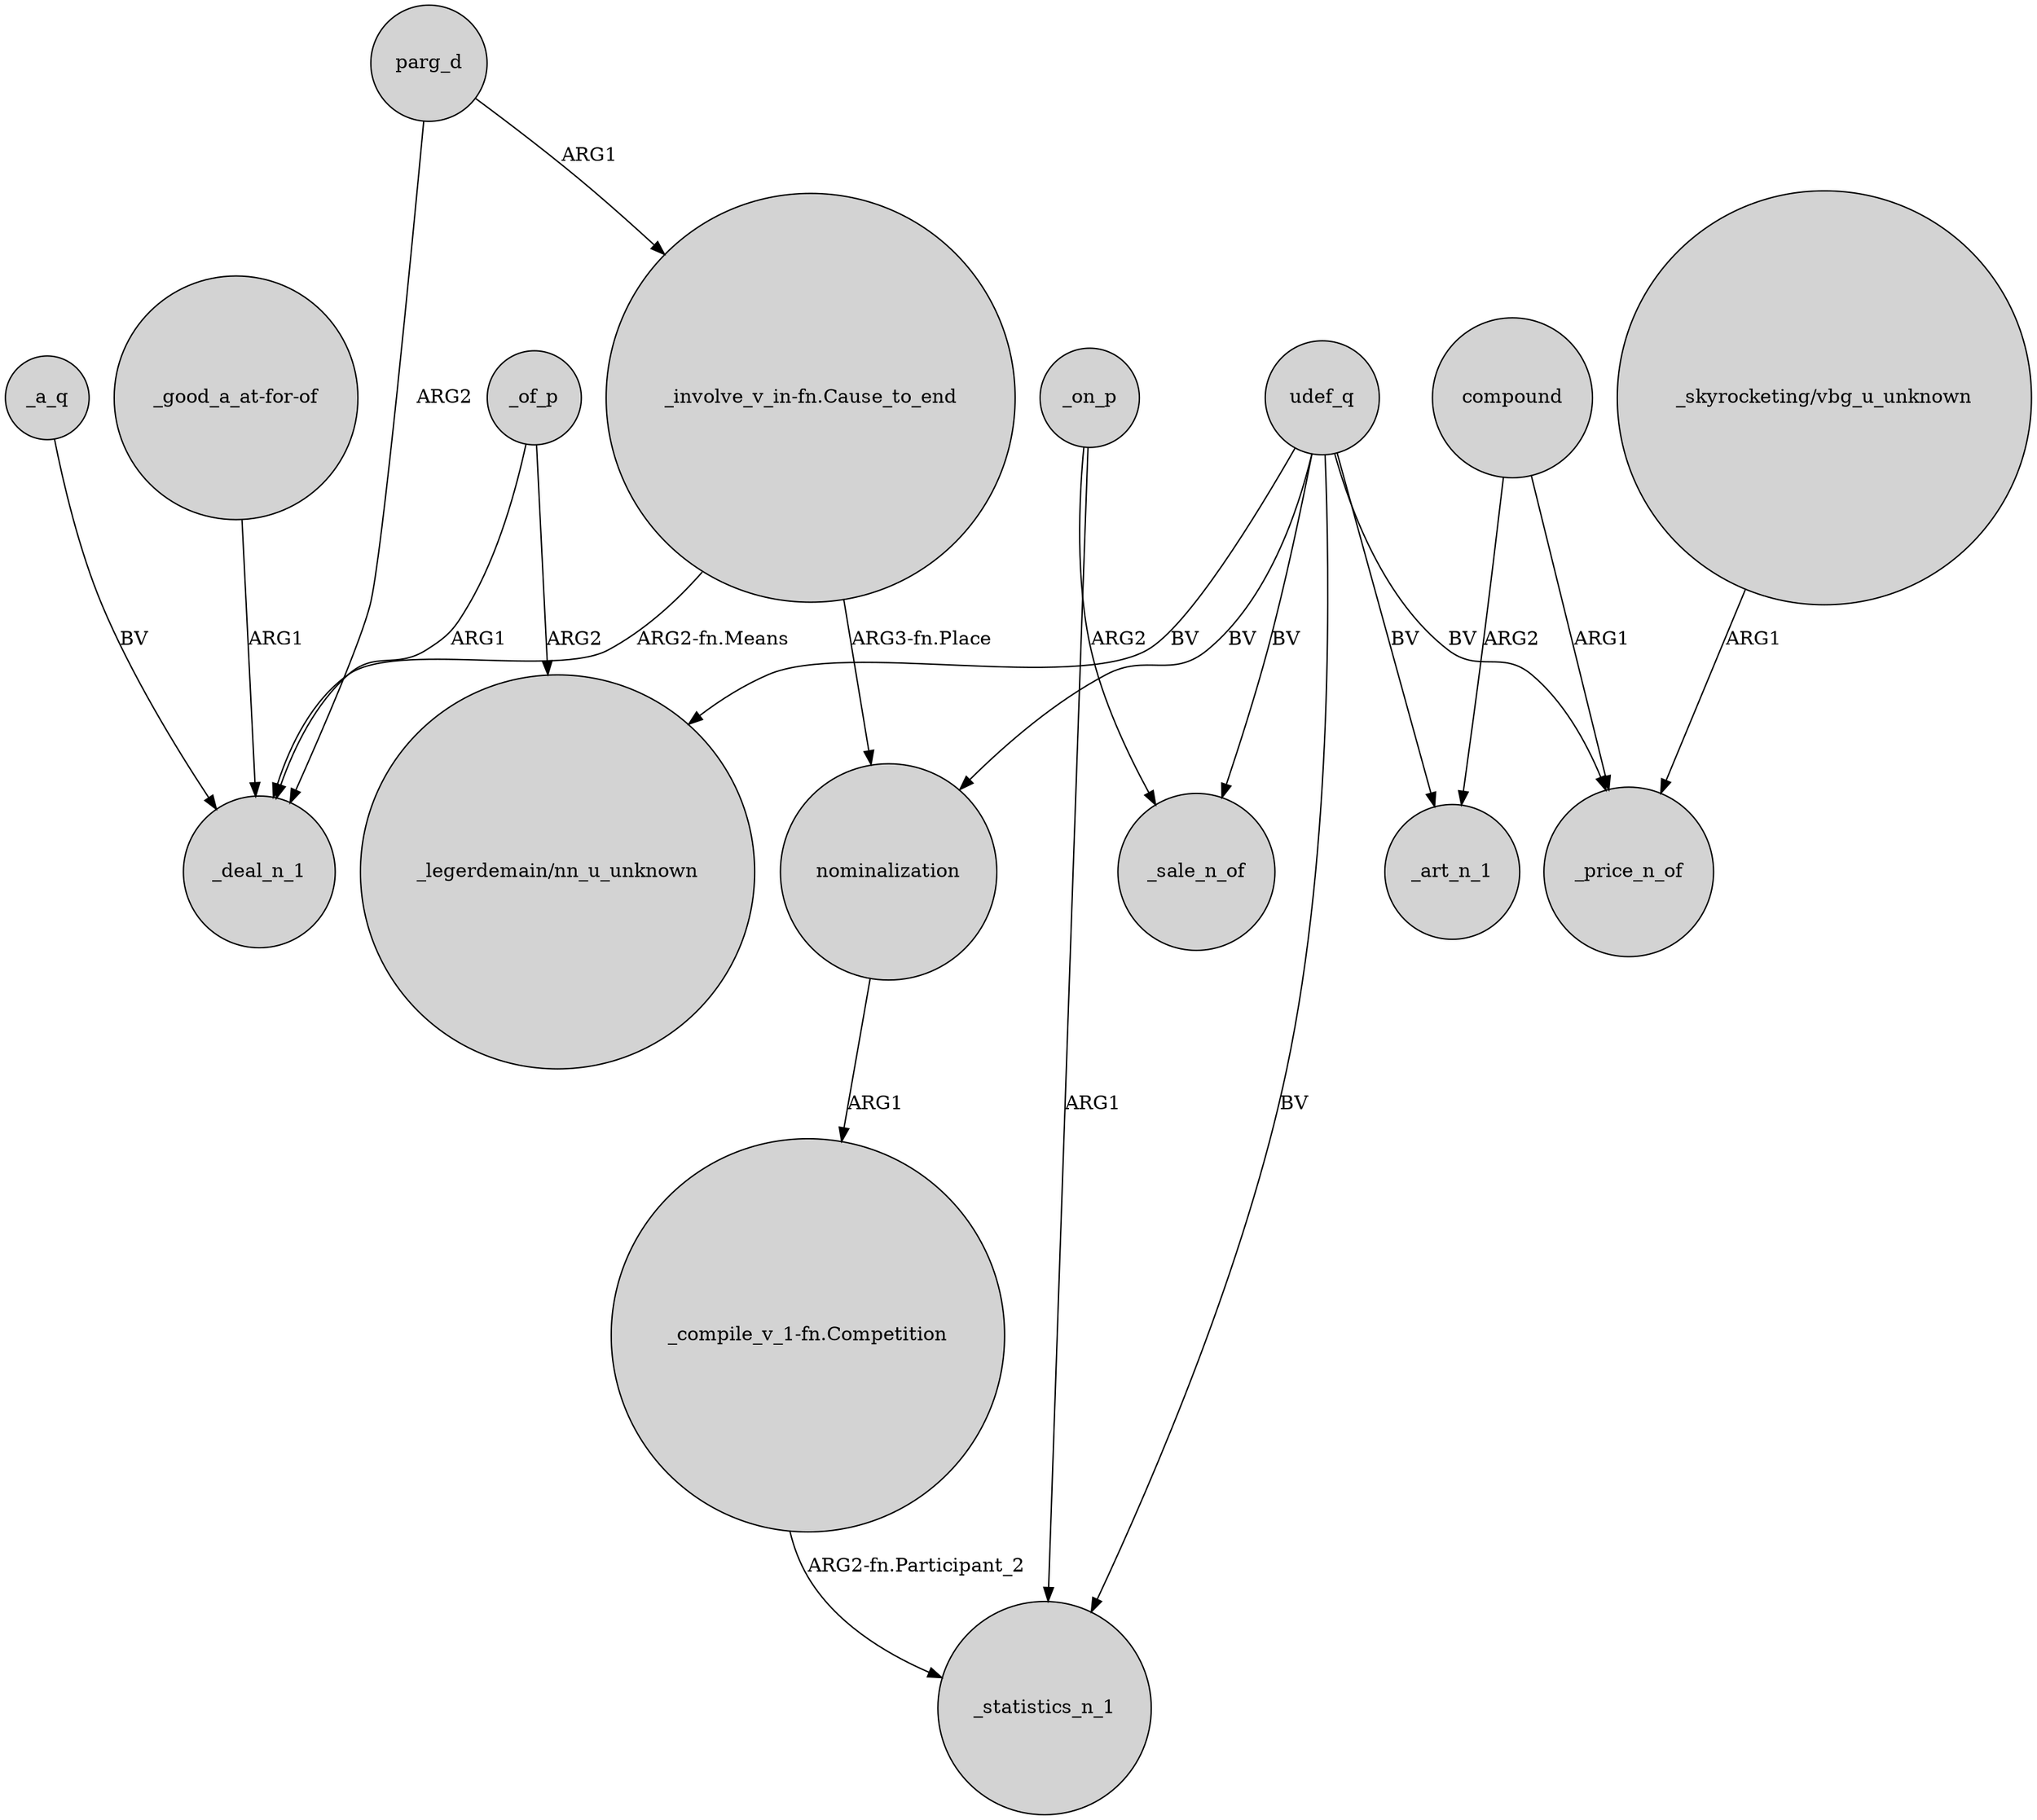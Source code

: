 digraph {
	node [shape=circle style=filled]
	_a_q -> _deal_n_1 [label=BV]
	"_compile_v_1-fn.Competition" -> _statistics_n_1 [label="ARG2-fn.Participant_2"]
	_on_p -> _sale_n_of [label=ARG2]
	udef_q -> _price_n_of [label=BV]
	udef_q -> nominalization [label=BV]
	parg_d -> _deal_n_1 [label=ARG2]
	nominalization -> "_compile_v_1-fn.Competition" [label=ARG1]
	udef_q -> _sale_n_of [label=BV]
	_of_p -> _deal_n_1 [label=ARG1]
	"_involve_v_in-fn.Cause_to_end" -> nominalization [label="ARG3-fn.Place"]
	udef_q -> "_legerdemain/nn_u_unknown" [label=BV]
	"_skyrocketing/vbg_u_unknown" -> _price_n_of [label=ARG1]
	udef_q -> _statistics_n_1 [label=BV]
	"_involve_v_in-fn.Cause_to_end" -> _deal_n_1 [label="ARG2-fn.Means"]
	udef_q -> _art_n_1 [label=BV]
	compound -> _art_n_1 [label=ARG2]
	_of_p -> "_legerdemain/nn_u_unknown" [label=ARG2]
	"_good_a_at-for-of" -> _deal_n_1 [label=ARG1]
	parg_d -> "_involve_v_in-fn.Cause_to_end" [label=ARG1]
	_on_p -> _statistics_n_1 [label=ARG1]
	compound -> _price_n_of [label=ARG1]
}

